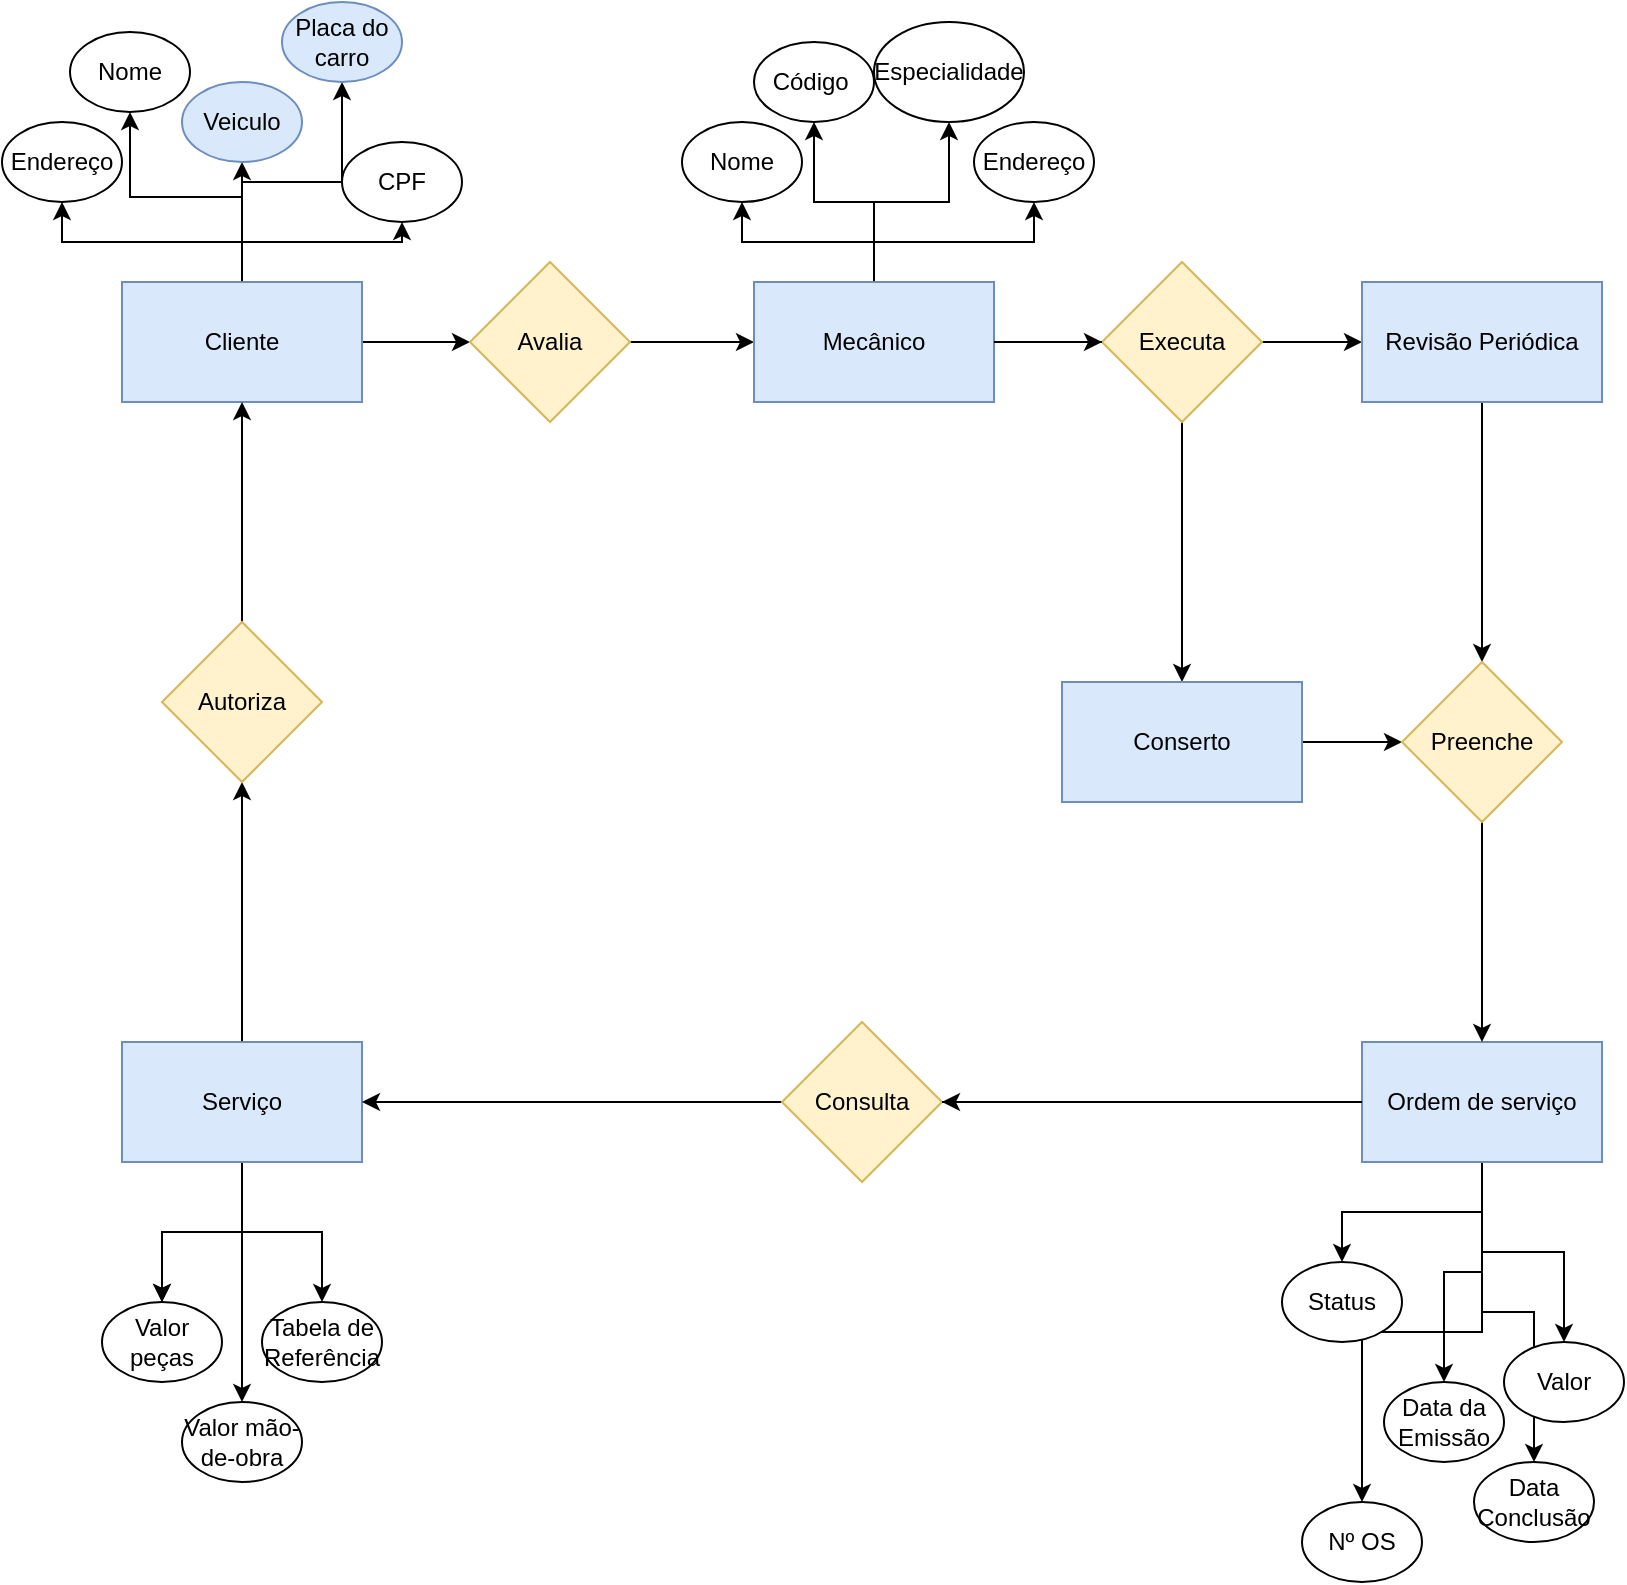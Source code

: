 <mxfile version="20.3.6" type="github">
  <diagram id="Y0sqept9pi_xl3QxsWYv" name="Página-1">
    <mxGraphModel dx="1381" dy="1933" grid="1" gridSize="10" guides="1" tooltips="1" connect="1" arrows="1" fold="1" page="1" pageScale="1" pageWidth="827" pageHeight="1169" math="0" shadow="0">
      <root>
        <mxCell id="0" />
        <mxCell id="1" parent="0" />
        <mxCell id="a-KHeiipUyL35YYgTzhU-27" value="" style="edgeStyle=orthogonalEdgeStyle;rounded=0;orthogonalLoop=1;jettySize=auto;html=1;" edge="1" parent="1" source="a-KHeiipUyL35YYgTzhU-10" target="a-KHeiipUyL35YYgTzhU-26">
          <mxGeometry relative="1" as="geometry" />
        </mxCell>
        <mxCell id="a-KHeiipUyL35YYgTzhU-29" value="" style="edgeStyle=orthogonalEdgeStyle;rounded=0;orthogonalLoop=1;jettySize=auto;html=1;" edge="1" parent="1" source="a-KHeiipUyL35YYgTzhU-10" target="a-KHeiipUyL35YYgTzhU-28">
          <mxGeometry relative="1" as="geometry" />
        </mxCell>
        <mxCell id="a-KHeiipUyL35YYgTzhU-31" value="" style="edgeStyle=orthogonalEdgeStyle;rounded=0;orthogonalLoop=1;jettySize=auto;html=1;" edge="1" parent="1" source="a-KHeiipUyL35YYgTzhU-10" target="a-KHeiipUyL35YYgTzhU-30">
          <mxGeometry relative="1" as="geometry" />
        </mxCell>
        <mxCell id="a-KHeiipUyL35YYgTzhU-53" value="" style="edgeStyle=orthogonalEdgeStyle;rounded=0;orthogonalLoop=1;jettySize=auto;html=1;" edge="1" parent="1" source="a-KHeiipUyL35YYgTzhU-10" target="a-KHeiipUyL35YYgTzhU-52">
          <mxGeometry relative="1" as="geometry" />
        </mxCell>
        <mxCell id="a-KHeiipUyL35YYgTzhU-82" value="" style="edgeStyle=orthogonalEdgeStyle;rounded=0;orthogonalLoop=1;jettySize=auto;html=1;" edge="1" parent="1" source="a-KHeiipUyL35YYgTzhU-10" target="a-KHeiipUyL35YYgTzhU-81">
          <mxGeometry relative="1" as="geometry" />
        </mxCell>
        <mxCell id="a-KHeiipUyL35YYgTzhU-84" value="" style="edgeStyle=orthogonalEdgeStyle;rounded=0;orthogonalLoop=1;jettySize=auto;html=1;" edge="1" parent="1" source="a-KHeiipUyL35YYgTzhU-10" target="a-KHeiipUyL35YYgTzhU-83">
          <mxGeometry relative="1" as="geometry" />
        </mxCell>
        <mxCell id="a-KHeiipUyL35YYgTzhU-10" value="Cliente" style="rounded=0;whiteSpace=wrap;html=1;fillColor=#dae8fc;strokeColor=#6c8ebf;" vertex="1" parent="1">
          <mxGeometry x="70" y="-960" width="120" height="60" as="geometry" />
        </mxCell>
        <mxCell id="a-KHeiipUyL35YYgTzhU-98" value="" style="edgeStyle=orthogonalEdgeStyle;rounded=0;orthogonalLoop=1;jettySize=auto;html=1;" edge="1" parent="1" source="a-KHeiipUyL35YYgTzhU-11" target="a-KHeiipUyL35YYgTzhU-97">
          <mxGeometry relative="1" as="geometry" />
        </mxCell>
        <mxCell id="a-KHeiipUyL35YYgTzhU-105" value="" style="edgeStyle=orthogonalEdgeStyle;rounded=0;orthogonalLoop=1;jettySize=auto;html=1;" edge="1" parent="1" source="a-KHeiipUyL35YYgTzhU-11" target="a-KHeiipUyL35YYgTzhU-97">
          <mxGeometry relative="1" as="geometry" />
        </mxCell>
        <mxCell id="a-KHeiipUyL35YYgTzhU-107" value="" style="edgeStyle=orthogonalEdgeStyle;rounded=0;orthogonalLoop=1;jettySize=auto;html=1;" edge="1" parent="1" source="a-KHeiipUyL35YYgTzhU-11" target="a-KHeiipUyL35YYgTzhU-106">
          <mxGeometry relative="1" as="geometry" />
        </mxCell>
        <mxCell id="a-KHeiipUyL35YYgTzhU-115" style="edgeStyle=orthogonalEdgeStyle;rounded=0;orthogonalLoop=1;jettySize=auto;html=1;" edge="1" parent="1" source="a-KHeiipUyL35YYgTzhU-11" target="a-KHeiipUyL35YYgTzhU-99">
          <mxGeometry relative="1" as="geometry" />
        </mxCell>
        <mxCell id="a-KHeiipUyL35YYgTzhU-128" value="" style="edgeStyle=orthogonalEdgeStyle;rounded=0;orthogonalLoop=1;jettySize=auto;html=1;" edge="1" parent="1" source="a-KHeiipUyL35YYgTzhU-11" target="a-KHeiipUyL35YYgTzhU-127">
          <mxGeometry relative="1" as="geometry" />
        </mxCell>
        <mxCell id="a-KHeiipUyL35YYgTzhU-11" value="Serviço" style="rounded=0;whiteSpace=wrap;html=1;fillColor=#dae8fc;strokeColor=#6c8ebf;" vertex="1" parent="1">
          <mxGeometry x="70" y="-580" width="120" height="60" as="geometry" />
        </mxCell>
        <mxCell id="a-KHeiipUyL35YYgTzhU-33" value="" style="edgeStyle=orthogonalEdgeStyle;rounded=0;orthogonalLoop=1;jettySize=auto;html=1;" edge="1" parent="1" source="a-KHeiipUyL35YYgTzhU-12" target="a-KHeiipUyL35YYgTzhU-32">
          <mxGeometry relative="1" as="geometry" />
        </mxCell>
        <mxCell id="a-KHeiipUyL35YYgTzhU-35" value="" style="edgeStyle=orthogonalEdgeStyle;rounded=0;orthogonalLoop=1;jettySize=auto;html=1;" edge="1" parent="1" source="a-KHeiipUyL35YYgTzhU-12" target="a-KHeiipUyL35YYgTzhU-34">
          <mxGeometry relative="1" as="geometry" />
        </mxCell>
        <mxCell id="a-KHeiipUyL35YYgTzhU-40" value="" style="edgeStyle=orthogonalEdgeStyle;rounded=0;orthogonalLoop=1;jettySize=auto;html=1;" edge="1" parent="1" source="a-KHeiipUyL35YYgTzhU-12" target="a-KHeiipUyL35YYgTzhU-39">
          <mxGeometry relative="1" as="geometry" />
        </mxCell>
        <mxCell id="a-KHeiipUyL35YYgTzhU-93" value="" style="edgeStyle=orthogonalEdgeStyle;rounded=0;orthogonalLoop=1;jettySize=auto;html=1;" edge="1" parent="1" source="a-KHeiipUyL35YYgTzhU-12" target="a-KHeiipUyL35YYgTzhU-92">
          <mxGeometry relative="1" as="geometry" />
        </mxCell>
        <mxCell id="a-KHeiipUyL35YYgTzhU-95" value="" style="edgeStyle=orthogonalEdgeStyle;rounded=0;orthogonalLoop=1;jettySize=auto;html=1;" edge="1" parent="1" source="a-KHeiipUyL35YYgTzhU-12" target="a-KHeiipUyL35YYgTzhU-94">
          <mxGeometry relative="1" as="geometry" />
        </mxCell>
        <mxCell id="a-KHeiipUyL35YYgTzhU-103" value="" style="edgeStyle=orthogonalEdgeStyle;rounded=0;orthogonalLoop=1;jettySize=auto;html=1;" edge="1" parent="1" source="a-KHeiipUyL35YYgTzhU-12" target="a-KHeiipUyL35YYgTzhU-102">
          <mxGeometry relative="1" as="geometry" />
        </mxCell>
        <mxCell id="a-KHeiipUyL35YYgTzhU-12" value="Ordem de serviço" style="rounded=0;whiteSpace=wrap;html=1;fillColor=#dae8fc;strokeColor=#6c8ebf;" vertex="1" parent="1">
          <mxGeometry x="690" y="-580" width="120" height="60" as="geometry" />
        </mxCell>
        <mxCell id="a-KHeiipUyL35YYgTzhU-26" value="Nome" style="ellipse;whiteSpace=wrap;html=1;rounded=0;" vertex="1" parent="1">
          <mxGeometry x="44" y="-1085" width="60" height="40" as="geometry" />
        </mxCell>
        <mxCell id="a-KHeiipUyL35YYgTzhU-28" value="CPF" style="ellipse;whiteSpace=wrap;html=1;rounded=0;" vertex="1" parent="1">
          <mxGeometry x="180" y="-1030" width="60" height="40" as="geometry" />
        </mxCell>
        <mxCell id="a-KHeiipUyL35YYgTzhU-30" value="Endereço" style="ellipse;whiteSpace=wrap;html=1;rounded=0;" vertex="1" parent="1">
          <mxGeometry x="10" y="-1040" width="60" height="40" as="geometry" />
        </mxCell>
        <mxCell id="a-KHeiipUyL35YYgTzhU-32" value="Nº OS" style="ellipse;whiteSpace=wrap;html=1;rounded=0;" vertex="1" parent="1">
          <mxGeometry x="660" y="-350" width="60" height="40" as="geometry" />
        </mxCell>
        <mxCell id="a-KHeiipUyL35YYgTzhU-34" value="Data da Emissão" style="ellipse;whiteSpace=wrap;html=1;rounded=0;" vertex="1" parent="1">
          <mxGeometry x="701" y="-410" width="60" height="40" as="geometry" />
        </mxCell>
        <mxCell id="a-KHeiipUyL35YYgTzhU-39" value="Valor" style="ellipse;whiteSpace=wrap;html=1;rounded=0;" vertex="1" parent="1">
          <mxGeometry x="761" y="-430" width="60" height="40" as="geometry" />
        </mxCell>
        <mxCell id="a-KHeiipUyL35YYgTzhU-55" value="" style="edgeStyle=orthogonalEdgeStyle;rounded=0;orthogonalLoop=1;jettySize=auto;html=1;" edge="1" parent="1" source="a-KHeiipUyL35YYgTzhU-52" target="a-KHeiipUyL35YYgTzhU-54">
          <mxGeometry relative="1" as="geometry" />
        </mxCell>
        <mxCell id="a-KHeiipUyL35YYgTzhU-52" value="Avalia" style="rhombus;whiteSpace=wrap;html=1;rounded=0;fillColor=#fff2cc;strokeColor=#d6b656;" vertex="1" parent="1">
          <mxGeometry x="244" y="-970" width="80" height="80" as="geometry" />
        </mxCell>
        <mxCell id="a-KHeiipUyL35YYgTzhU-58" value="" style="edgeStyle=orthogonalEdgeStyle;rounded=0;orthogonalLoop=1;jettySize=auto;html=1;" edge="1" parent="1" source="a-KHeiipUyL35YYgTzhU-54" target="a-KHeiipUyL35YYgTzhU-57">
          <mxGeometry relative="1" as="geometry" />
        </mxCell>
        <mxCell id="a-KHeiipUyL35YYgTzhU-60" value="" style="edgeStyle=orthogonalEdgeStyle;rounded=0;orthogonalLoop=1;jettySize=auto;html=1;" edge="1" parent="1" source="a-KHeiipUyL35YYgTzhU-54" target="a-KHeiipUyL35YYgTzhU-59">
          <mxGeometry relative="1" as="geometry" />
        </mxCell>
        <mxCell id="a-KHeiipUyL35YYgTzhU-62" value="" style="edgeStyle=orthogonalEdgeStyle;rounded=0;orthogonalLoop=1;jettySize=auto;html=1;" edge="1" parent="1" source="a-KHeiipUyL35YYgTzhU-54" target="a-KHeiipUyL35YYgTzhU-61">
          <mxGeometry relative="1" as="geometry" />
        </mxCell>
        <mxCell id="a-KHeiipUyL35YYgTzhU-64" value="" style="edgeStyle=orthogonalEdgeStyle;rounded=0;orthogonalLoop=1;jettySize=auto;html=1;" edge="1" parent="1" source="a-KHeiipUyL35YYgTzhU-54" target="a-KHeiipUyL35YYgTzhU-63">
          <mxGeometry relative="1" as="geometry" />
        </mxCell>
        <mxCell id="a-KHeiipUyL35YYgTzhU-86" value="" style="edgeStyle=orthogonalEdgeStyle;rounded=0;orthogonalLoop=1;jettySize=auto;html=1;" edge="1" parent="1" source="a-KHeiipUyL35YYgTzhU-54" target="a-KHeiipUyL35YYgTzhU-85">
          <mxGeometry relative="1" as="geometry" />
        </mxCell>
        <mxCell id="a-KHeiipUyL35YYgTzhU-54" value="Mecânico" style="whiteSpace=wrap;html=1;rounded=0;fillColor=#dae8fc;strokeColor=#6c8ebf;" vertex="1" parent="1">
          <mxGeometry x="386" y="-960" width="120" height="60" as="geometry" />
        </mxCell>
        <mxCell id="a-KHeiipUyL35YYgTzhU-57" value="Nome" style="ellipse;whiteSpace=wrap;html=1;rounded=0;" vertex="1" parent="1">
          <mxGeometry x="350" y="-1040" width="60" height="40" as="geometry" />
        </mxCell>
        <mxCell id="a-KHeiipUyL35YYgTzhU-59" value="Código&amp;nbsp;" style="ellipse;whiteSpace=wrap;html=1;rounded=0;" vertex="1" parent="1">
          <mxGeometry x="386" y="-1080" width="60" height="40" as="geometry" />
        </mxCell>
        <mxCell id="a-KHeiipUyL35YYgTzhU-61" value="Especialidade" style="ellipse;whiteSpace=wrap;html=1;rounded=0;" vertex="1" parent="1">
          <mxGeometry x="446" y="-1090" width="75" height="50" as="geometry" />
        </mxCell>
        <mxCell id="a-KHeiipUyL35YYgTzhU-63" value="Endereço" style="ellipse;whiteSpace=wrap;html=1;rounded=0;" vertex="1" parent="1">
          <mxGeometry x="496" y="-1040" width="60" height="40" as="geometry" />
        </mxCell>
        <mxCell id="a-KHeiipUyL35YYgTzhU-81" value="Veiculo" style="ellipse;whiteSpace=wrap;html=1;fillColor=#dae8fc;strokeColor=#6c8ebf;rounded=0;" vertex="1" parent="1">
          <mxGeometry x="100" y="-1060" width="60" height="40" as="geometry" />
        </mxCell>
        <mxCell id="a-KHeiipUyL35YYgTzhU-83" value="Placa do carro" style="ellipse;whiteSpace=wrap;html=1;fillColor=#dae8fc;strokeColor=#6c8ebf;rounded=0;" vertex="1" parent="1">
          <mxGeometry x="150" y="-1100" width="60" height="40" as="geometry" />
        </mxCell>
        <mxCell id="a-KHeiipUyL35YYgTzhU-88" value="" style="edgeStyle=orthogonalEdgeStyle;rounded=0;orthogonalLoop=1;jettySize=auto;html=1;" edge="1" parent="1" source="a-KHeiipUyL35YYgTzhU-85" target="a-KHeiipUyL35YYgTzhU-87">
          <mxGeometry relative="1" as="geometry" />
        </mxCell>
        <mxCell id="a-KHeiipUyL35YYgTzhU-90" value="" style="edgeStyle=orthogonalEdgeStyle;rounded=0;orthogonalLoop=1;jettySize=auto;html=1;" edge="1" parent="1" source="a-KHeiipUyL35YYgTzhU-85" target="a-KHeiipUyL35YYgTzhU-89">
          <mxGeometry relative="1" as="geometry" />
        </mxCell>
        <mxCell id="a-KHeiipUyL35YYgTzhU-113" style="edgeStyle=orthogonalEdgeStyle;rounded=0;orthogonalLoop=1;jettySize=auto;html=1;" edge="1" parent="1" source="a-KHeiipUyL35YYgTzhU-87" target="a-KHeiipUyL35YYgTzhU-109">
          <mxGeometry relative="1" as="geometry" />
        </mxCell>
        <mxCell id="a-KHeiipUyL35YYgTzhU-87" value="Revisão Periódica" style="whiteSpace=wrap;html=1;fillColor=#dae8fc;strokeColor=#6c8ebf;rounded=0;" vertex="1" parent="1">
          <mxGeometry x="690" y="-960" width="120" height="60" as="geometry" />
        </mxCell>
        <mxCell id="a-KHeiipUyL35YYgTzhU-110" value="" style="edgeStyle=orthogonalEdgeStyle;rounded=0;orthogonalLoop=1;jettySize=auto;html=1;" edge="1" parent="1" source="a-KHeiipUyL35YYgTzhU-89" target="a-KHeiipUyL35YYgTzhU-109">
          <mxGeometry relative="1" as="geometry" />
        </mxCell>
        <mxCell id="a-KHeiipUyL35YYgTzhU-89" value="Conserto" style="whiteSpace=wrap;html=1;fillColor=#dae8fc;strokeColor=#6c8ebf;rounded=0;" vertex="1" parent="1">
          <mxGeometry x="540" y="-760" width="120" height="60" as="geometry" />
        </mxCell>
        <mxCell id="a-KHeiipUyL35YYgTzhU-92" value="Status" style="ellipse;whiteSpace=wrap;html=1;rounded=0;" vertex="1" parent="1">
          <mxGeometry x="650" y="-470" width="60" height="40" as="geometry" />
        </mxCell>
        <mxCell id="a-KHeiipUyL35YYgTzhU-94" value="Data Conclusão" style="ellipse;whiteSpace=wrap;html=1;rounded=0;" vertex="1" parent="1">
          <mxGeometry x="746" y="-370" width="60" height="40" as="geometry" />
        </mxCell>
        <mxCell id="a-KHeiipUyL35YYgTzhU-97" value="Valor peças" style="ellipse;whiteSpace=wrap;html=1;rounded=0;" vertex="1" parent="1">
          <mxGeometry x="60" y="-450" width="60" height="40" as="geometry" />
        </mxCell>
        <mxCell id="a-KHeiipUyL35YYgTzhU-101" style="edgeStyle=orthogonalEdgeStyle;rounded=0;orthogonalLoop=1;jettySize=auto;html=1;" edge="1" parent="1" source="a-KHeiipUyL35YYgTzhU-99" target="a-KHeiipUyL35YYgTzhU-10">
          <mxGeometry relative="1" as="geometry" />
        </mxCell>
        <mxCell id="a-KHeiipUyL35YYgTzhU-99" value="Autoriza" style="rhombus;whiteSpace=wrap;html=1;rounded=0;fillColor=#fff2cc;strokeColor=#d6b656;" vertex="1" parent="1">
          <mxGeometry x="90" y="-790" width="80" height="80" as="geometry" />
        </mxCell>
        <mxCell id="a-KHeiipUyL35YYgTzhU-104" style="edgeStyle=orthogonalEdgeStyle;rounded=0;orthogonalLoop=1;jettySize=auto;html=1;exitX=0;exitY=0.5;exitDx=0;exitDy=0;entryX=1;entryY=0.5;entryDx=0;entryDy=0;" edge="1" parent="1" source="a-KHeiipUyL35YYgTzhU-102" target="a-KHeiipUyL35YYgTzhU-11">
          <mxGeometry relative="1" as="geometry" />
        </mxCell>
        <mxCell id="a-KHeiipUyL35YYgTzhU-106" value="Tabela de Referência" style="ellipse;whiteSpace=wrap;html=1;rounded=0;" vertex="1" parent="1">
          <mxGeometry x="140" y="-450" width="60" height="40" as="geometry" />
        </mxCell>
        <mxCell id="a-KHeiipUyL35YYgTzhU-85" value="Executa" style="rhombus;whiteSpace=wrap;html=1;fillColor=#fff2cc;strokeColor=#d6b656;rounded=0;" vertex="1" parent="1">
          <mxGeometry x="560" y="-970" width="80" height="80" as="geometry" />
        </mxCell>
        <mxCell id="a-KHeiipUyL35YYgTzhU-108" value="" style="edgeStyle=orthogonalEdgeStyle;rounded=0;orthogonalLoop=1;jettySize=auto;html=1;endArrow=none;" edge="1" parent="1" source="a-KHeiipUyL35YYgTzhU-54" target="a-KHeiipUyL35YYgTzhU-85">
          <mxGeometry relative="1" as="geometry">
            <mxPoint x="530" y="-930" as="sourcePoint" />
            <mxPoint x="670" y="-660" as="targetPoint" />
          </mxGeometry>
        </mxCell>
        <mxCell id="a-KHeiipUyL35YYgTzhU-111" value="" style="edgeStyle=orthogonalEdgeStyle;rounded=0;orthogonalLoop=1;jettySize=auto;html=1;" edge="1" parent="1" source="a-KHeiipUyL35YYgTzhU-109" target="a-KHeiipUyL35YYgTzhU-12">
          <mxGeometry relative="1" as="geometry" />
        </mxCell>
        <mxCell id="a-KHeiipUyL35YYgTzhU-109" value="Preenche" style="rhombus;whiteSpace=wrap;html=1;fillColor=#fff2cc;strokeColor=#d6b656;rounded=0;" vertex="1" parent="1">
          <mxGeometry x="710" y="-770" width="80" height="80" as="geometry" />
        </mxCell>
        <mxCell id="a-KHeiipUyL35YYgTzhU-102" value="Consulta" style="rhombus;whiteSpace=wrap;html=1;rounded=0;fillColor=#fff2cc;strokeColor=#d6b656;" vertex="1" parent="1">
          <mxGeometry x="400" y="-590" width="80" height="80" as="geometry" />
        </mxCell>
        <mxCell id="a-KHeiipUyL35YYgTzhU-114" value="" style="edgeStyle=orthogonalEdgeStyle;rounded=0;orthogonalLoop=1;jettySize=auto;html=1;endArrow=none;" edge="1" parent="1" source="a-KHeiipUyL35YYgTzhU-12" target="a-KHeiipUyL35YYgTzhU-102">
          <mxGeometry relative="1" as="geometry">
            <mxPoint x="690" y="-550" as="sourcePoint" />
            <mxPoint x="130" y="-710" as="targetPoint" />
          </mxGeometry>
        </mxCell>
        <mxCell id="a-KHeiipUyL35YYgTzhU-127" value="Valor mão-de-obra" style="ellipse;whiteSpace=wrap;html=1;rounded=0;" vertex="1" parent="1">
          <mxGeometry x="100" y="-400" width="60" height="40" as="geometry" />
        </mxCell>
      </root>
    </mxGraphModel>
  </diagram>
</mxfile>
